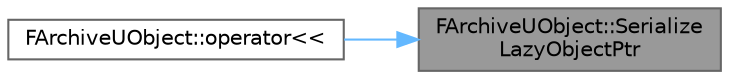 digraph "FArchiveUObject::SerializeLazyObjectPtr"
{
 // INTERACTIVE_SVG=YES
 // LATEX_PDF_SIZE
  bgcolor="transparent";
  edge [fontname=Helvetica,fontsize=10,labelfontname=Helvetica,labelfontsize=10];
  node [fontname=Helvetica,fontsize=10,shape=box,height=0.2,width=0.4];
  rankdir="RL";
  Node1 [id="Node000001",label="FArchiveUObject::Serialize\lLazyObjectPtr",height=0.2,width=0.4,color="gray40", fillcolor="grey60", style="filled", fontcolor="black",tooltip=" "];
  Node1 -> Node2 [id="edge1_Node000001_Node000002",dir="back",color="steelblue1",style="solid",tooltip=" "];
  Node2 [id="Node000002",label="FArchiveUObject::operator\<\<",height=0.2,width=0.4,color="grey40", fillcolor="white", style="filled",URL="$de/d5e/classFArchiveUObject.html#ab466997ef22cd1956aadd7d122a412c4",tooltip="Serializes a lazy object pointer value from or into this archive."];
}
